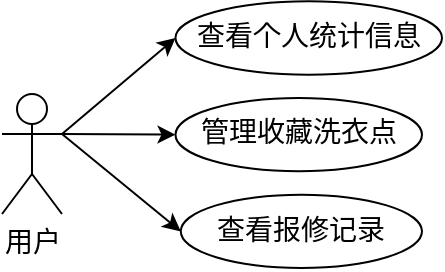 <mxfile version="26.2.14">
  <diagram name="第 1 页" id="bXbiH3EwShpQN_3dVzvC">
    <mxGraphModel dx="1042" dy="562" grid="1" gridSize="10" guides="1" tooltips="1" connect="1" arrows="1" fold="1" page="1" pageScale="1" pageWidth="827" pageHeight="1169" math="0" shadow="0">
      <root>
        <mxCell id="0" />
        <mxCell id="1" parent="0" />
        <mxCell id="T0GfKvfOkViN-3Pl21w1-7" style="edgeStyle=none;rounded=0;orthogonalLoop=1;jettySize=auto;html=1;exitX=1;exitY=0.333;exitDx=0;exitDy=0;exitPerimeter=0;entryX=0;entryY=0.5;entryDx=0;entryDy=0;fontSize=14;fontFamily=宋体;" parent="1" source="rSCCLJno3e1j1hXcmhqp-1" target="2t82qzao_Dj3ipLsuFm_-3" edge="1">
          <mxGeometry relative="1" as="geometry" />
        </mxCell>
        <mxCell id="T0GfKvfOkViN-3Pl21w1-8" style="edgeStyle=none;rounded=0;orthogonalLoop=1;jettySize=auto;html=1;exitX=1;exitY=0.333;exitDx=0;exitDy=0;exitPerimeter=0;entryX=0;entryY=0.5;entryDx=0;entryDy=0;fontSize=14;fontFamily=宋体;" parent="1" source="rSCCLJno3e1j1hXcmhqp-1" target="T0GfKvfOkViN-3Pl21w1-1" edge="1">
          <mxGeometry relative="1" as="geometry" />
        </mxCell>
        <mxCell id="T0GfKvfOkViN-3Pl21w1-9" style="edgeStyle=none;rounded=0;orthogonalLoop=1;jettySize=auto;html=1;exitX=1;exitY=0.333;exitDx=0;exitDy=0;exitPerimeter=0;entryX=0;entryY=0.5;entryDx=0;entryDy=0;fontSize=14;fontFamily=宋体;" parent="1" source="rSCCLJno3e1j1hXcmhqp-1" target="T0GfKvfOkViN-3Pl21w1-2" edge="1">
          <mxGeometry relative="1" as="geometry" />
        </mxCell>
        <mxCell id="rSCCLJno3e1j1hXcmhqp-1" value="用户" style="shape=umlActor;verticalLabelPosition=bottom;verticalAlign=top;html=1;outlineConnect=0;fontSize=14;fontFamily=宋体;" parent="1" vertex="1">
          <mxGeometry x="140" y="120.0" width="30" height="60" as="geometry" />
        </mxCell>
        <mxCell id="2t82qzao_Dj3ipLsuFm_-3" value="查看个人统计信息" style="ellipse;whiteSpace=wrap;html=1;fontSize=14;fontFamily=宋体;" parent="1" vertex="1">
          <mxGeometry x="226.75" y="73.66" width="133.25" height="36.67" as="geometry" />
        </mxCell>
        <mxCell id="T0GfKvfOkViN-3Pl21w1-1" value="管理收藏洗衣点" style="ellipse;whiteSpace=wrap;html=1;fontSize=14;fontFamily=宋体;" parent="1" vertex="1">
          <mxGeometry x="226.75" y="121.99" width="123.25" height="36.67" as="geometry" />
        </mxCell>
        <mxCell id="T0GfKvfOkViN-3Pl21w1-2" value="查看报修记录" style="ellipse;whiteSpace=wrap;html=1;fontSize=14;fontFamily=宋体;" parent="1" vertex="1">
          <mxGeometry x="229.38" y="170.33" width="120.62" height="36.67" as="geometry" />
        </mxCell>
      </root>
    </mxGraphModel>
  </diagram>
</mxfile>
